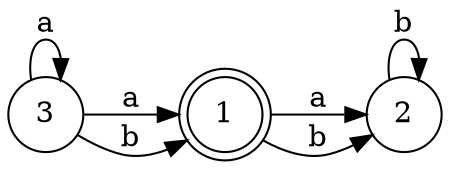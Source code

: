 digraph{
rankdir = "LR";
//Nodos
node[shape=circle] Node0 [label="3"];
node[shape=doublecircle] Node1 [label="1"];
node[shape=circle] Node2 [label="2"];
//Transiciones
Node0->Node0 [label="a"];
Node0->Node1 [label="a"];
Node0->Node1 [label="b"];
Node1->Node2 [label="a"];
Node1->Node2 [label="b"];
Node2->Node2 [label="b"];
}